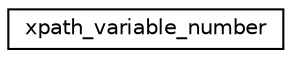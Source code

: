 digraph G
{
 // INTERACTIVE_SVG=YES
  edge [fontname="Helvetica",fontsize="10",labelfontname="Helvetica",labelfontsize="10"];
  node [fontname="Helvetica",fontsize="10",shape=record];
  rankdir="LR";
  Node1 [label="xpath_variable_number",height=0.2,width=0.4,color="black", fillcolor="white", style="filled",URL="$df/db8/structxpath__variable__number.html"];
}
